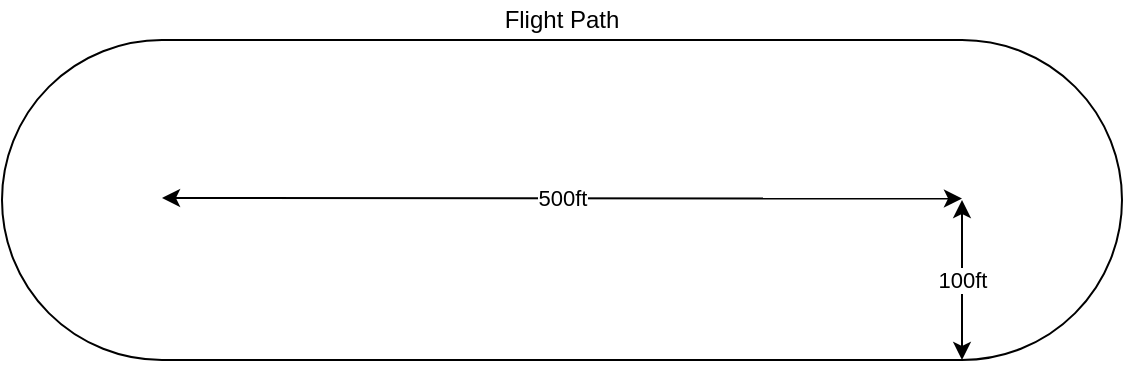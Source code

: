 <mxfile version="14.5.1" type="device"><diagram id="iZEiEDUMmZgXs029cBWP" name="Page-1"><mxGraphModel dx="1481" dy="1214" grid="1" gridSize="10" guides="1" tooltips="1" connect="1" arrows="1" fold="1" page="1" pageScale="1" pageWidth="850" pageHeight="1100" math="0" shadow="0"><root><mxCell id="0"/><mxCell id="1" parent="0"/><mxCell id="qVdxeoB_REPUbP9-UDY5-1" value="" style="rounded=1;whiteSpace=wrap;html=1;arcSize=50;fillColor=none;" vertex="1" parent="1"><mxGeometry x="100" y="280" width="560" height="160" as="geometry"/></mxCell><mxCell id="qVdxeoB_REPUbP9-UDY5-2" value="100ft" style="endArrow=classic;startArrow=classic;html=1;" edge="1" parent="1"><mxGeometry width="50" height="50" relative="1" as="geometry"><mxPoint x="580" y="440" as="sourcePoint"/><mxPoint x="580" y="360" as="targetPoint"/></mxGeometry></mxCell><mxCell id="qVdxeoB_REPUbP9-UDY5-3" value="500ft" style="endArrow=classic;startArrow=classic;html=1;" edge="1" parent="1"><mxGeometry width="50" height="50" relative="1" as="geometry"><mxPoint x="180" y="359" as="sourcePoint"/><mxPoint x="580" y="359.29" as="targetPoint"/></mxGeometry></mxCell><mxCell id="qVdxeoB_REPUbP9-UDY5-7" value="Flight Path" style="text;html=1;strokeColor=none;fillColor=none;align=center;verticalAlign=middle;whiteSpace=wrap;rounded=0;" vertex="1" parent="1"><mxGeometry x="325" y="260" width="110" height="20" as="geometry"/></mxCell></root></mxGraphModel></diagram></mxfile>